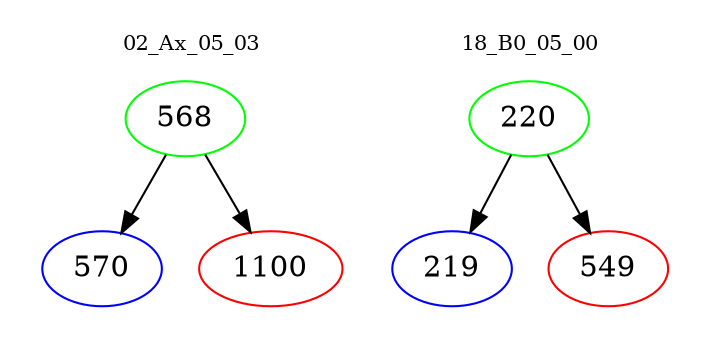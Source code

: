 digraph{
subgraph cluster_0 {
color = white
label = "02_Ax_05_03";
fontsize=10;
T0_568 [label="568", color="green"]
T0_568 -> T0_570 [color="black"]
T0_570 [label="570", color="blue"]
T0_568 -> T0_1100 [color="black"]
T0_1100 [label="1100", color="red"]
}
subgraph cluster_1 {
color = white
label = "18_B0_05_00";
fontsize=10;
T1_220 [label="220", color="green"]
T1_220 -> T1_219 [color="black"]
T1_219 [label="219", color="blue"]
T1_220 -> T1_549 [color="black"]
T1_549 [label="549", color="red"]
}
}
